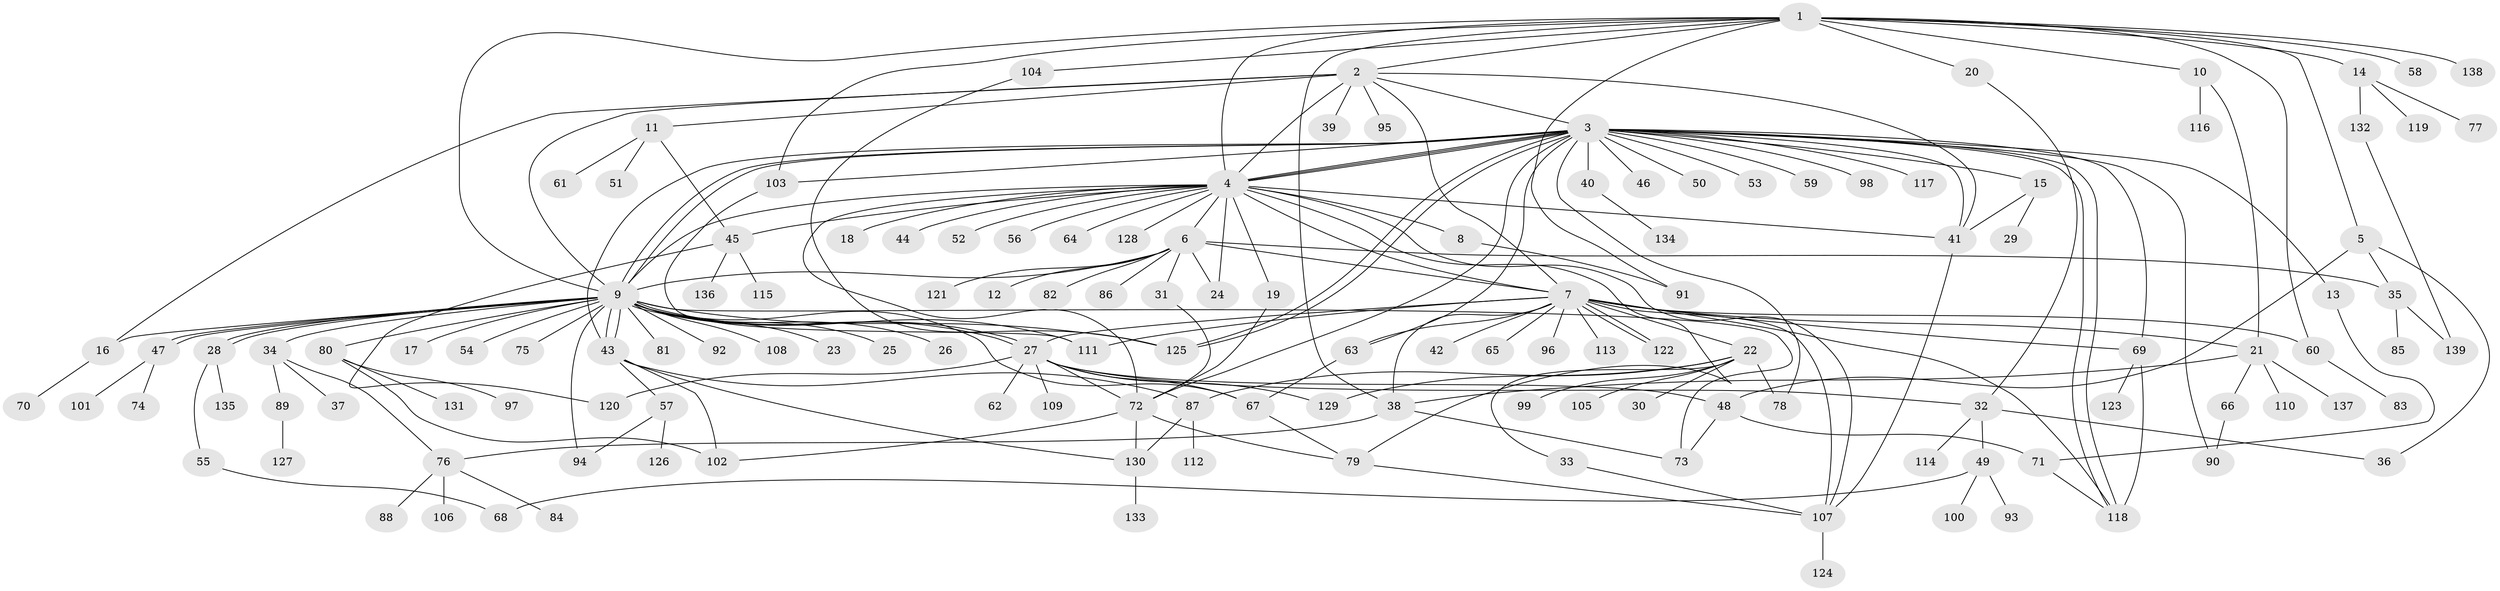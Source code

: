 // coarse degree distribution, {1: 0.8292682926829268, 10: 0.024390243902439025, 2: 0.0975609756097561, 26: 0.024390243902439025, 4: 0.024390243902439025}
// Generated by graph-tools (version 1.1) at 2025/51/03/04/25 21:51:51]
// undirected, 139 vertices, 211 edges
graph export_dot {
graph [start="1"]
  node [color=gray90,style=filled];
  1;
  2;
  3;
  4;
  5;
  6;
  7;
  8;
  9;
  10;
  11;
  12;
  13;
  14;
  15;
  16;
  17;
  18;
  19;
  20;
  21;
  22;
  23;
  24;
  25;
  26;
  27;
  28;
  29;
  30;
  31;
  32;
  33;
  34;
  35;
  36;
  37;
  38;
  39;
  40;
  41;
  42;
  43;
  44;
  45;
  46;
  47;
  48;
  49;
  50;
  51;
  52;
  53;
  54;
  55;
  56;
  57;
  58;
  59;
  60;
  61;
  62;
  63;
  64;
  65;
  66;
  67;
  68;
  69;
  70;
  71;
  72;
  73;
  74;
  75;
  76;
  77;
  78;
  79;
  80;
  81;
  82;
  83;
  84;
  85;
  86;
  87;
  88;
  89;
  90;
  91;
  92;
  93;
  94;
  95;
  96;
  97;
  98;
  99;
  100;
  101;
  102;
  103;
  104;
  105;
  106;
  107;
  108;
  109;
  110;
  111;
  112;
  113;
  114;
  115;
  116;
  117;
  118;
  119;
  120;
  121;
  122;
  123;
  124;
  125;
  126;
  127;
  128;
  129;
  130;
  131;
  132;
  133;
  134;
  135;
  136;
  137;
  138;
  139;
  1 -- 2;
  1 -- 4;
  1 -- 5;
  1 -- 9;
  1 -- 10;
  1 -- 14;
  1 -- 20;
  1 -- 38;
  1 -- 58;
  1 -- 60;
  1 -- 91;
  1 -- 103;
  1 -- 104;
  1 -- 138;
  2 -- 3;
  2 -- 4;
  2 -- 7;
  2 -- 9;
  2 -- 11;
  2 -- 16;
  2 -- 39;
  2 -- 41;
  2 -- 95;
  3 -- 4;
  3 -- 4;
  3 -- 4;
  3 -- 9;
  3 -- 9;
  3 -- 13;
  3 -- 15;
  3 -- 40;
  3 -- 41;
  3 -- 43;
  3 -- 46;
  3 -- 50;
  3 -- 53;
  3 -- 59;
  3 -- 63;
  3 -- 69;
  3 -- 72;
  3 -- 78;
  3 -- 90;
  3 -- 98;
  3 -- 103;
  3 -- 117;
  3 -- 118;
  3 -- 118;
  3 -- 125;
  3 -- 125;
  4 -- 6;
  4 -- 7;
  4 -- 8;
  4 -- 9;
  4 -- 18;
  4 -- 19;
  4 -- 24;
  4 -- 41;
  4 -- 44;
  4 -- 45;
  4 -- 52;
  4 -- 56;
  4 -- 64;
  4 -- 72;
  4 -- 79;
  4 -- 107;
  4 -- 128;
  5 -- 35;
  5 -- 36;
  5 -- 48;
  6 -- 7;
  6 -- 9;
  6 -- 12;
  6 -- 24;
  6 -- 31;
  6 -- 35;
  6 -- 82;
  6 -- 86;
  6 -- 121;
  7 -- 21;
  7 -- 22;
  7 -- 27;
  7 -- 38;
  7 -- 42;
  7 -- 60;
  7 -- 63;
  7 -- 65;
  7 -- 69;
  7 -- 96;
  7 -- 107;
  7 -- 111;
  7 -- 113;
  7 -- 118;
  7 -- 122;
  7 -- 122;
  8 -- 91;
  9 -- 16;
  9 -- 17;
  9 -- 23;
  9 -- 25;
  9 -- 26;
  9 -- 27;
  9 -- 27;
  9 -- 28;
  9 -- 28;
  9 -- 34;
  9 -- 43;
  9 -- 43;
  9 -- 47;
  9 -- 47;
  9 -- 54;
  9 -- 67;
  9 -- 73;
  9 -- 75;
  9 -- 80;
  9 -- 81;
  9 -- 92;
  9 -- 94;
  9 -- 108;
  9 -- 111;
  9 -- 125;
  10 -- 21;
  10 -- 116;
  11 -- 45;
  11 -- 51;
  11 -- 61;
  13 -- 71;
  14 -- 77;
  14 -- 119;
  14 -- 132;
  15 -- 29;
  15 -- 41;
  16 -- 70;
  19 -- 72;
  20 -- 32;
  21 -- 38;
  21 -- 66;
  21 -- 110;
  21 -- 137;
  22 -- 30;
  22 -- 33;
  22 -- 78;
  22 -- 87;
  22 -- 99;
  22 -- 105;
  22 -- 129;
  27 -- 32;
  27 -- 48;
  27 -- 62;
  27 -- 67;
  27 -- 72;
  27 -- 109;
  27 -- 120;
  27 -- 129;
  28 -- 55;
  28 -- 135;
  31 -- 72;
  32 -- 36;
  32 -- 49;
  32 -- 114;
  33 -- 107;
  34 -- 37;
  34 -- 76;
  34 -- 89;
  35 -- 85;
  35 -- 139;
  38 -- 73;
  38 -- 76;
  40 -- 134;
  41 -- 107;
  43 -- 57;
  43 -- 87;
  43 -- 102;
  43 -- 130;
  45 -- 115;
  45 -- 120;
  45 -- 136;
  47 -- 74;
  47 -- 101;
  48 -- 71;
  48 -- 73;
  49 -- 68;
  49 -- 93;
  49 -- 100;
  55 -- 68;
  57 -- 94;
  57 -- 126;
  60 -- 83;
  63 -- 67;
  66 -- 90;
  67 -- 79;
  69 -- 118;
  69 -- 123;
  71 -- 118;
  72 -- 79;
  72 -- 102;
  72 -- 130;
  76 -- 84;
  76 -- 88;
  76 -- 106;
  79 -- 107;
  80 -- 97;
  80 -- 102;
  80 -- 131;
  87 -- 112;
  87 -- 130;
  89 -- 127;
  103 -- 111;
  104 -- 125;
  107 -- 124;
  130 -- 133;
  132 -- 139;
}
